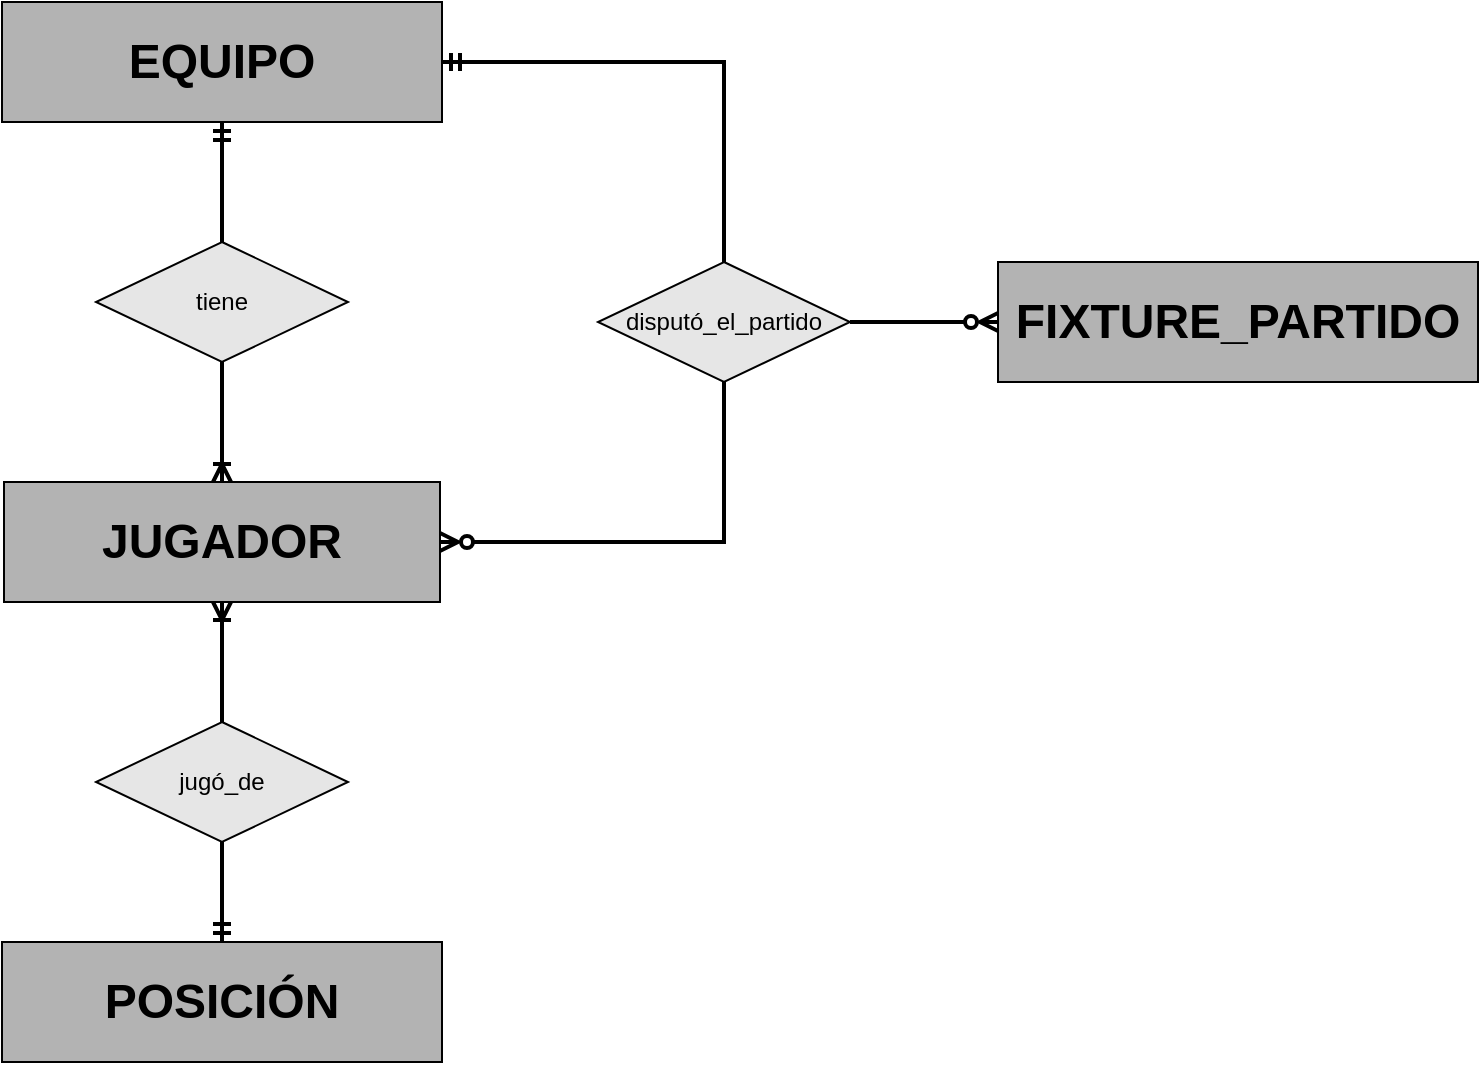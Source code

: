 <mxfile version="23.1.2" type="device">
  <diagram name="Página-1" id="gjhHLhleK01T-xGqVyxS">
    <mxGraphModel dx="1019" dy="566" grid="1" gridSize="10" guides="1" tooltips="1" connect="1" arrows="1" fold="1" page="1" pageScale="1" pageWidth="827" pageHeight="1169" math="0" shadow="0">
      <root>
        <mxCell id="0" />
        <mxCell id="1" parent="0" />
        <mxCell id="RlWsWHl4XeS0hEo0dVxk-62" style="rounded=0;orthogonalLoop=1;jettySize=auto;html=1;exitX=0.5;exitY=1;exitDx=0;exitDy=0;endArrow=none;endFill=0;startArrow=ERoneToMany;startFill=0;strokeWidth=2;" edge="1" parent="1" source="RlWsWHl4XeS0hEo0dVxk-1" target="RlWsWHl4XeS0hEo0dVxk-60">
          <mxGeometry relative="1" as="geometry" />
        </mxCell>
        <mxCell id="RlWsWHl4XeS0hEo0dVxk-74" style="edgeStyle=orthogonalEdgeStyle;rounded=0;orthogonalLoop=1;jettySize=auto;html=1;exitX=1;exitY=0.5;exitDx=0;exitDy=0;entryX=0.5;entryY=1;entryDx=0;entryDy=0;endArrow=none;endFill=0;startArrow=ERzeroToMany;startFill=0;strokeWidth=2;" edge="1" parent="1" source="RlWsWHl4XeS0hEo0dVxk-1" target="RlWsWHl4XeS0hEo0dVxk-6">
          <mxGeometry relative="1" as="geometry">
            <mxPoint x="430" y="400" as="targetPoint" />
          </mxGeometry>
        </mxCell>
        <mxCell id="RlWsWHl4XeS0hEo0dVxk-1" value="&lt;span style=&quot;font-size: 24px;&quot;&gt;&lt;b&gt;JUGADOR&lt;/b&gt;&lt;/span&gt;" style="html=1;align=center;labelBackgroundColor=none;labelBorderColor=none;whiteSpace=wrap;fillColor=#B3B3B3;" vertex="1" parent="1">
          <mxGeometry x="73" y="440" width="218" height="60" as="geometry" />
        </mxCell>
        <mxCell id="RlWsWHl4XeS0hEo0dVxk-51" style="rounded=0;orthogonalLoop=1;jettySize=auto;html=1;exitX=0.5;exitY=1;exitDx=0;exitDy=0;entryX=0.5;entryY=0;entryDx=0;entryDy=0;endArrow=none;endFill=0;startArrow=ERmandOne;startFill=0;strokeWidth=2;" edge="1" parent="1" source="RlWsWHl4XeS0hEo0dVxk-2" target="RlWsWHl4XeS0hEo0dVxk-49">
          <mxGeometry relative="1" as="geometry" />
        </mxCell>
        <mxCell id="RlWsWHl4XeS0hEo0dVxk-71" style="edgeStyle=orthogonalEdgeStyle;rounded=0;orthogonalLoop=1;jettySize=auto;html=1;exitX=1;exitY=0.5;exitDx=0;exitDy=0;entryX=0.5;entryY=0;entryDx=0;entryDy=0;endArrow=none;endFill=0;strokeWidth=2;startArrow=ERmandOne;startFill=0;" edge="1" parent="1" source="RlWsWHl4XeS0hEo0dVxk-2" target="RlWsWHl4XeS0hEo0dVxk-6">
          <mxGeometry relative="1" as="geometry">
            <mxPoint x="440" y="230" as="targetPoint" />
          </mxGeometry>
        </mxCell>
        <mxCell id="RlWsWHl4XeS0hEo0dVxk-2" value="&lt;span style=&quot;font-size: 24px;&quot;&gt;&lt;b&gt;EQUIPO&lt;/b&gt;&lt;/span&gt;" style="whiteSpace=wrap;html=1;align=center;fillColor=#B3B3B3;labelBackgroundColor=none;labelBorderColor=none;" vertex="1" parent="1">
          <mxGeometry x="72" y="200" width="220" height="60" as="geometry" />
        </mxCell>
        <mxCell id="RlWsWHl4XeS0hEo0dVxk-76" style="edgeStyle=orthogonalEdgeStyle;rounded=0;orthogonalLoop=1;jettySize=auto;html=1;exitX=1;exitY=0.5;exitDx=0;exitDy=0;entryX=0;entryY=0.5;entryDx=0;entryDy=0;endArrow=ERzeroToMany;endFill=0;strokeWidth=2;" edge="1" parent="1" source="RlWsWHl4XeS0hEo0dVxk-6" target="RlWsWHl4XeS0hEo0dVxk-67">
          <mxGeometry relative="1" as="geometry">
            <mxPoint x="550" y="360" as="targetPoint" />
          </mxGeometry>
        </mxCell>
        <mxCell id="RlWsWHl4XeS0hEo0dVxk-6" value="disputó_el_partido" style="shape=rhombus;perimeter=rhombusPerimeter;whiteSpace=wrap;html=1;align=center;fillColor=#E6E6E6;" vertex="1" parent="1">
          <mxGeometry x="370" y="330" width="126" height="60" as="geometry" />
        </mxCell>
        <mxCell id="RlWsWHl4XeS0hEo0dVxk-57" style="rounded=0;orthogonalLoop=1;jettySize=auto;html=1;exitX=0.5;exitY=1;exitDx=0;exitDy=0;entryX=0.5;entryY=0;entryDx=0;entryDy=0;endArrow=ERoneToMany;endFill=0;strokeWidth=2;" edge="1" parent="1" source="RlWsWHl4XeS0hEo0dVxk-49" target="RlWsWHl4XeS0hEo0dVxk-1">
          <mxGeometry relative="1" as="geometry">
            <mxPoint x="182" y="420" as="targetPoint" />
          </mxGeometry>
        </mxCell>
        <mxCell id="RlWsWHl4XeS0hEo0dVxk-49" value="tiene" style="shape=rhombus;perimeter=rhombusPerimeter;whiteSpace=wrap;html=1;align=center;fillColor=#E6E6E6;" vertex="1" parent="1">
          <mxGeometry x="119" y="320" width="126" height="60" as="geometry" />
        </mxCell>
        <mxCell id="RlWsWHl4XeS0hEo0dVxk-58" value="&lt;span style=&quot;font-size: 24px;&quot;&gt;&lt;b&gt;POSICIÓN&lt;/b&gt;&lt;/span&gt;" style="whiteSpace=wrap;html=1;align=center;fillColor=#B3B3B3;labelBackgroundColor=none;labelBorderColor=none;strokeColor=default;" vertex="1" parent="1">
          <mxGeometry x="72" y="670" width="220" height="60" as="geometry" />
        </mxCell>
        <mxCell id="RlWsWHl4XeS0hEo0dVxk-65" style="rounded=0;orthogonalLoop=1;jettySize=auto;html=1;exitX=0.5;exitY=1;exitDx=0;exitDy=0;entryX=0.5;entryY=0;entryDx=0;entryDy=0;endArrow=ERmandOne;endFill=0;strokeWidth=2;" edge="1" parent="1" source="RlWsWHl4XeS0hEo0dVxk-60" target="RlWsWHl4XeS0hEo0dVxk-58">
          <mxGeometry relative="1" as="geometry" />
        </mxCell>
        <mxCell id="RlWsWHl4XeS0hEo0dVxk-60" value="jugó_de" style="shape=rhombus;perimeter=rhombusPerimeter;whiteSpace=wrap;html=1;align=center;fillColor=#E6E6E6;" vertex="1" parent="1">
          <mxGeometry x="119" y="560" width="126" height="60" as="geometry" />
        </mxCell>
        <mxCell id="RlWsWHl4XeS0hEo0dVxk-67" value="&lt;span style=&quot;font-size: 24px;&quot;&gt;&lt;b&gt;FIXTURE_PARTIDO&lt;/b&gt;&lt;/span&gt;" style="whiteSpace=wrap;html=1;align=center;fillColor=#B3B3B3;labelBackgroundColor=none;labelBorderColor=none;" vertex="1" parent="1">
          <mxGeometry x="570" y="330" width="240" height="60" as="geometry" />
        </mxCell>
      </root>
    </mxGraphModel>
  </diagram>
</mxfile>
